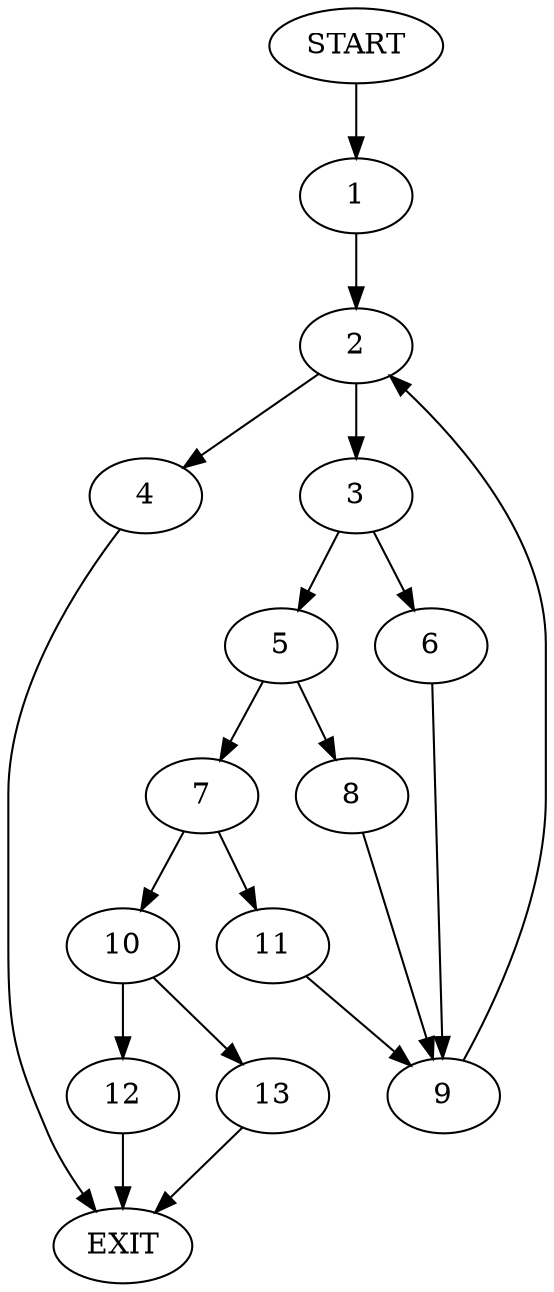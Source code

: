 digraph {
0 [label="START"]
14 [label="EXIT"]
0 -> 1
1 -> 2
2 -> 3
2 -> 4
3 -> 5
3 -> 6
4 -> 14
5 -> 7
5 -> 8
6 -> 9
9 -> 2
8 -> 9
7 -> 10
7 -> 11
11 -> 9
10 -> 12
10 -> 13
13 -> 14
12 -> 14
}
